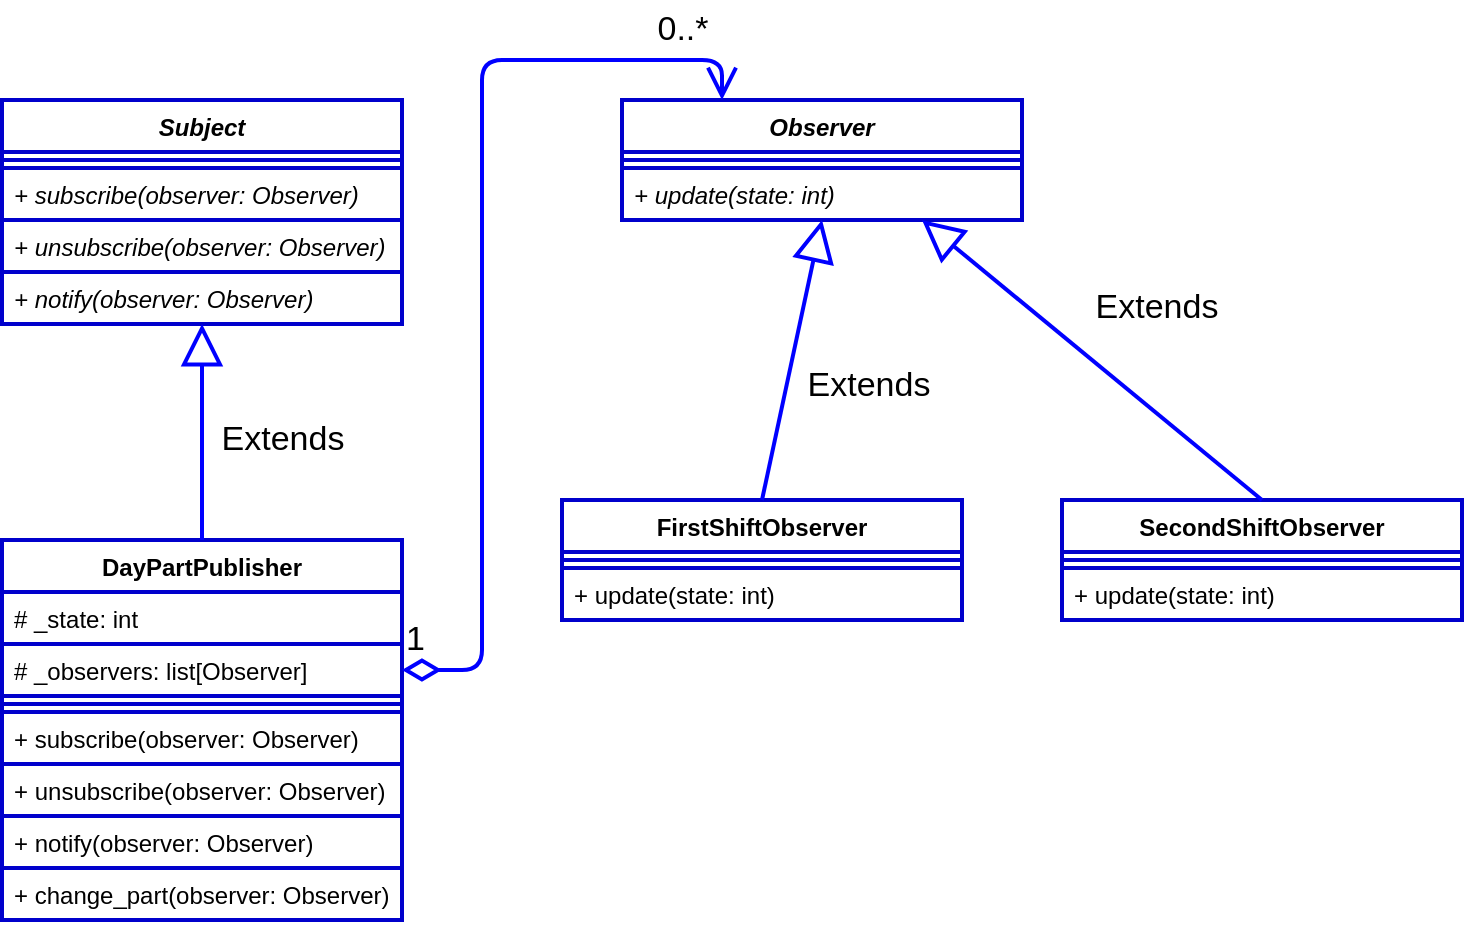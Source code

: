 <mxfile version="14.6.6" type="embed"><diagram id="wtenL6Ayn6lERC124HPW" name="Page-1"><mxGraphModel dx="1050" dy="686" grid="1" gridSize="10" guides="1" tooltips="1" connect="1" arrows="1" fold="1" page="1" pageScale="1" pageWidth="850" pageHeight="1100" background="#ffffff" math="0" shadow="0"><root><mxCell id="0"/><mxCell id="1" parent="0"/><mxCell id="2" value="Subject" style="swimlane;fontStyle=3;align=center;verticalAlign=top;childLayout=stackLayout;horizontal=1;startSize=26;horizontalStack=0;resizeParent=1;resizeParentMax=0;resizeLast=0;collapsible=1;marginBottom=0;fontColor=#000000;strokeColor=#0000CC;strokeWidth=2;fillColor=#FFFFFF;" vertex="1" parent="1"><mxGeometry x="280" y="190" width="200" height="112" as="geometry"/></mxCell><mxCell id="5" value="" style="line;strokeWidth=2;align=left;verticalAlign=middle;spacingTop=-1;spacingLeft=3;spacingRight=3;rotatable=0;labelPosition=right;points=[];portConstraint=eastwest;fontColor=#000000;strokeColor=#0000CC;fillColor=#FFFFFF;" vertex="1" parent="2"><mxGeometry y="26" width="200" height="8" as="geometry"/></mxCell><mxCell id="6" value="+ subscribe(observer: Observer)" style="text;align=left;verticalAlign=top;spacingLeft=4;spacingRight=4;overflow=hidden;rotatable=0;points=[[0,0.5],[1,0.5]];portConstraint=eastwest;fontColor=#000000;strokeColor=#0000CC;strokeWidth=2;fillColor=#FFFFFF;fontStyle=2" vertex="1" parent="2"><mxGeometry y="34" width="200" height="26" as="geometry"/></mxCell><mxCell id="7" value="+ unsubscribe(observer: Observer)" style="text;align=left;verticalAlign=top;spacingLeft=4;spacingRight=4;overflow=hidden;rotatable=0;points=[[0,0.5],[1,0.5]];portConstraint=eastwest;fontColor=#000000;strokeColor=#0000CC;strokeWidth=2;fillColor=#FFFFFF;fontStyle=2" vertex="1" parent="2"><mxGeometry y="60" width="200" height="26" as="geometry"/></mxCell><mxCell id="8" value="+ notify(observer: Observer)" style="text;align=left;verticalAlign=top;spacingLeft=4;spacingRight=4;overflow=hidden;rotatable=0;points=[[0,0.5],[1,0.5]];portConstraint=eastwest;fontColor=#000000;strokeColor=#0000CC;strokeWidth=2;fillColor=#FFFFFF;fontStyle=2" vertex="1" parent="2"><mxGeometry y="86" width="200" height="26" as="geometry"/></mxCell><mxCell id="9" value="DayPartPublisher" style="swimlane;fontStyle=1;align=center;verticalAlign=top;childLayout=stackLayout;horizontal=1;startSize=26;horizontalStack=0;resizeParent=1;resizeParentMax=0;resizeLast=0;collapsible=1;marginBottom=0;fontColor=#000000;strokeColor=#0000CC;strokeWidth=2;fillColor=#FFFFFF;" vertex="1" parent="1"><mxGeometry x="280" y="410" width="200" height="190" as="geometry"/></mxCell><mxCell id="14" value="# _state: int" style="text;align=left;verticalAlign=top;spacingLeft=4;spacingRight=4;overflow=hidden;rotatable=0;points=[[0,0.5],[1,0.5]];portConstraint=eastwest;fontColor=#000000;strokeColor=#0000CC;strokeWidth=2;fillColor=#FFFFFF;fontStyle=0" vertex="1" parent="9"><mxGeometry y="26" width="200" height="26" as="geometry"/></mxCell><mxCell id="15" value="# _observers: list[Observer]" style="text;align=left;verticalAlign=top;spacingLeft=4;spacingRight=4;overflow=hidden;rotatable=0;points=[[0,0.5],[1,0.5]];portConstraint=eastwest;fontColor=#000000;strokeColor=#0000CC;strokeWidth=2;fillColor=#FFFFFF;fontStyle=0" vertex="1" parent="9"><mxGeometry y="52" width="200" height="26" as="geometry"/></mxCell><mxCell id="10" value="" style="line;strokeWidth=2;align=left;verticalAlign=middle;spacingTop=-1;spacingLeft=3;spacingRight=3;rotatable=0;labelPosition=right;points=[];portConstraint=eastwest;fontColor=#000000;strokeColor=#0000CC;fillColor=#FFFFFF;" vertex="1" parent="9"><mxGeometry y="78" width="200" height="8" as="geometry"/></mxCell><mxCell id="11" value="+ subscribe(observer: Observer)" style="text;align=left;verticalAlign=top;spacingLeft=4;spacingRight=4;overflow=hidden;rotatable=0;points=[[0,0.5],[1,0.5]];portConstraint=eastwest;fontColor=#000000;strokeColor=#0000CC;strokeWidth=2;fillColor=#FFFFFF;fontStyle=0" vertex="1" parent="9"><mxGeometry y="86" width="200" height="26" as="geometry"/></mxCell><mxCell id="12" value="+ unsubscribe(observer: Observer)" style="text;align=left;verticalAlign=top;spacingLeft=4;spacingRight=4;overflow=hidden;rotatable=0;points=[[0,0.5],[1,0.5]];portConstraint=eastwest;fontColor=#000000;strokeColor=#0000CC;strokeWidth=2;fillColor=#FFFFFF;fontStyle=0" vertex="1" parent="9"><mxGeometry y="112" width="200" height="26" as="geometry"/></mxCell><mxCell id="13" value="+ notify(observer: Observer)" style="text;align=left;verticalAlign=top;spacingLeft=4;spacingRight=4;overflow=hidden;rotatable=0;points=[[0,0.5],[1,0.5]];portConstraint=eastwest;fontColor=#000000;strokeColor=#0000CC;strokeWidth=2;fillColor=#FFFFFF;fontStyle=0" vertex="1" parent="9"><mxGeometry y="138" width="200" height="26" as="geometry"/></mxCell><mxCell id="16" value="+ change_part(observer: Observer)" style="text;align=left;verticalAlign=top;spacingLeft=4;spacingRight=4;overflow=hidden;rotatable=0;points=[[0,0.5],[1,0.5]];portConstraint=eastwest;fontColor=#000000;strokeColor=#0000CC;strokeWidth=2;fillColor=#FFFFFF;fontStyle=0" vertex="1" parent="9"><mxGeometry y="164" width="200" height="26" as="geometry"/></mxCell><mxCell id="17" value="Extends" style="endArrow=block;endSize=16;endFill=0;html=1;entryX=0.5;entryY=1;entryDx=0;entryDy=0;exitX=0.5;exitY=0;exitDx=0;exitDy=0;strokeWidth=2;fontSize=17;fontColor=#000000;labelBackgroundColor=none;strokeColor=#0000FF;" edge="1" parent="1" source="9" target="2"><mxGeometry x="-0.074" y="-40" width="160" relative="1" as="geometry"><mxPoint x="340" y="340" as="sourcePoint"/><mxPoint x="500" y="340" as="targetPoint"/><mxPoint as="offset"/></mxGeometry></mxCell><mxCell id="18" value="Observer" style="swimlane;fontStyle=3;align=center;verticalAlign=top;childLayout=stackLayout;horizontal=1;startSize=26;horizontalStack=0;resizeParent=1;resizeParentMax=0;resizeLast=0;collapsible=1;marginBottom=0;fontColor=#000000;strokeColor=#0000CC;strokeWidth=2;fillColor=#FFFFFF;" vertex="1" parent="1"><mxGeometry x="590" y="190" width="200" height="60" as="geometry"/></mxCell><mxCell id="19" value="" style="line;strokeWidth=2;align=left;verticalAlign=middle;spacingTop=-1;spacingLeft=3;spacingRight=3;rotatable=0;labelPosition=right;points=[];portConstraint=eastwest;fontColor=#000000;strokeColor=#0000CC;fillColor=#FFFFFF;" vertex="1" parent="18"><mxGeometry y="26" width="200" height="8" as="geometry"/></mxCell><mxCell id="20" value="+ update(state: int)" style="text;align=left;verticalAlign=top;spacingLeft=4;spacingRight=4;overflow=hidden;rotatable=0;points=[[0,0.5],[1,0.5]];portConstraint=eastwest;fontColor=#000000;strokeColor=#0000CC;strokeWidth=2;fillColor=#FFFFFF;fontStyle=2" vertex="1" parent="18"><mxGeometry y="34" width="200" height="26" as="geometry"/></mxCell><mxCell id="23" value="FirstShiftObserver" style="swimlane;fontStyle=1;align=center;verticalAlign=top;childLayout=stackLayout;horizontal=1;startSize=26;horizontalStack=0;resizeParent=1;resizeParentMax=0;resizeLast=0;collapsible=1;marginBottom=0;fontColor=#000000;strokeColor=#0000CC;strokeWidth=2;fillColor=#FFFFFF;" vertex="1" parent="1"><mxGeometry x="560" y="390" width="200" height="60" as="geometry"/></mxCell><mxCell id="24" value="" style="line;strokeWidth=2;align=left;verticalAlign=middle;spacingTop=-1;spacingLeft=3;spacingRight=3;rotatable=0;labelPosition=right;points=[];portConstraint=eastwest;fontColor=#000000;strokeColor=#0000CC;fillColor=#FFFFFF;" vertex="1" parent="23"><mxGeometry y="26" width="200" height="8" as="geometry"/></mxCell><mxCell id="25" value="+ update(state: int)" style="text;align=left;verticalAlign=top;spacingLeft=4;spacingRight=4;overflow=hidden;rotatable=0;points=[[0,0.5],[1,0.5]];portConstraint=eastwest;fontColor=#000000;strokeColor=#0000CC;strokeWidth=2;fillColor=#FFFFFF;fontStyle=0" vertex="1" parent="23"><mxGeometry y="34" width="200" height="26" as="geometry"/></mxCell><mxCell id="26" value="SecondShiftObserver" style="swimlane;fontStyle=1;align=center;verticalAlign=top;childLayout=stackLayout;horizontal=1;startSize=26;horizontalStack=0;resizeParent=1;resizeParentMax=0;resizeLast=0;collapsible=1;marginBottom=0;fontColor=#000000;strokeColor=#0000CC;strokeWidth=2;fillColor=#FFFFFF;" vertex="1" parent="1"><mxGeometry x="810" y="390" width="200" height="60" as="geometry"/></mxCell><mxCell id="27" value="" style="line;strokeWidth=2;align=left;verticalAlign=middle;spacingTop=-1;spacingLeft=3;spacingRight=3;rotatable=0;labelPosition=right;points=[];portConstraint=eastwest;fontColor=#000000;strokeColor=#0000CC;fillColor=#FFFFFF;" vertex="1" parent="26"><mxGeometry y="26" width="200" height="8" as="geometry"/></mxCell><mxCell id="28" value="+ update(state: int)" style="text;align=left;verticalAlign=top;spacingLeft=4;spacingRight=4;overflow=hidden;rotatable=0;points=[[0,0.5],[1,0.5]];portConstraint=eastwest;fontColor=#000000;strokeColor=#0000CC;strokeWidth=2;fillColor=#FFFFFF;fontStyle=0" vertex="1" parent="26"><mxGeometry y="34" width="200" height="26" as="geometry"/></mxCell><mxCell id="29" value="Extends" style="endArrow=block;endSize=16;endFill=0;html=1;entryX=0.5;entryY=1;entryDx=0;entryDy=0;exitX=0.5;exitY=0;exitDx=0;exitDy=0;strokeWidth=2;fontSize=17;fontColor=#000000;labelBackgroundColor=none;strokeColor=#0000FF;" edge="1" parent="1" source="23" target="18"><mxGeometry x="-0.074" y="-40" width="160" relative="1" as="geometry"><mxPoint x="390" y="420" as="sourcePoint"/><mxPoint x="390" y="312" as="targetPoint"/><mxPoint as="offset"/></mxGeometry></mxCell><mxCell id="30" value="Extends" style="endArrow=block;endSize=16;endFill=0;html=1;entryX=0.75;entryY=1;entryDx=0;entryDy=0;exitX=0.5;exitY=0;exitDx=0;exitDy=0;strokeWidth=2;fontSize=17;fontColor=#000000;labelBackgroundColor=none;strokeColor=#0000FF;" edge="1" parent="1" source="26" target="18"><mxGeometry x="-0.074" y="-40" width="160" relative="1" as="geometry"><mxPoint x="400" y="430" as="sourcePoint"/><mxPoint x="400" y="322" as="targetPoint"/><mxPoint as="offset"/></mxGeometry></mxCell><mxCell id="31" value="1" style="endArrow=open;html=1;endSize=12;startArrow=diamondThin;startSize=14;startFill=0;edgeStyle=orthogonalEdgeStyle;align=left;verticalAlign=bottom;labelBackgroundColor=none;fontSize=17;fontColor=#000000;strokeColor=#0000FF;strokeWidth=2;exitX=1;exitY=0.5;exitDx=0;exitDy=0;entryX=0.25;entryY=0;entryDx=0;entryDy=0;" edge="1" parent="1" source="15" target="18"><mxGeometry x="-1" y="3" relative="1" as="geometry"><mxPoint x="500" y="350" as="sourcePoint"/><mxPoint x="550" y="350" as="targetPoint"/><Array as="points"><mxPoint x="520" y="475"/><mxPoint x="520" y="170"/><mxPoint x="640" y="170"/></Array></mxGeometry></mxCell><mxCell id="32" value="0..*" style="text;html=1;align=center;verticalAlign=middle;resizable=0;points=[];autosize=1;strokeColor=none;fontSize=17;fontColor=#000000;" vertex="1" parent="1"><mxGeometry x="600" y="140" width="40" height="30" as="geometry"/></mxCell></root></mxGraphModel></diagram></mxfile>